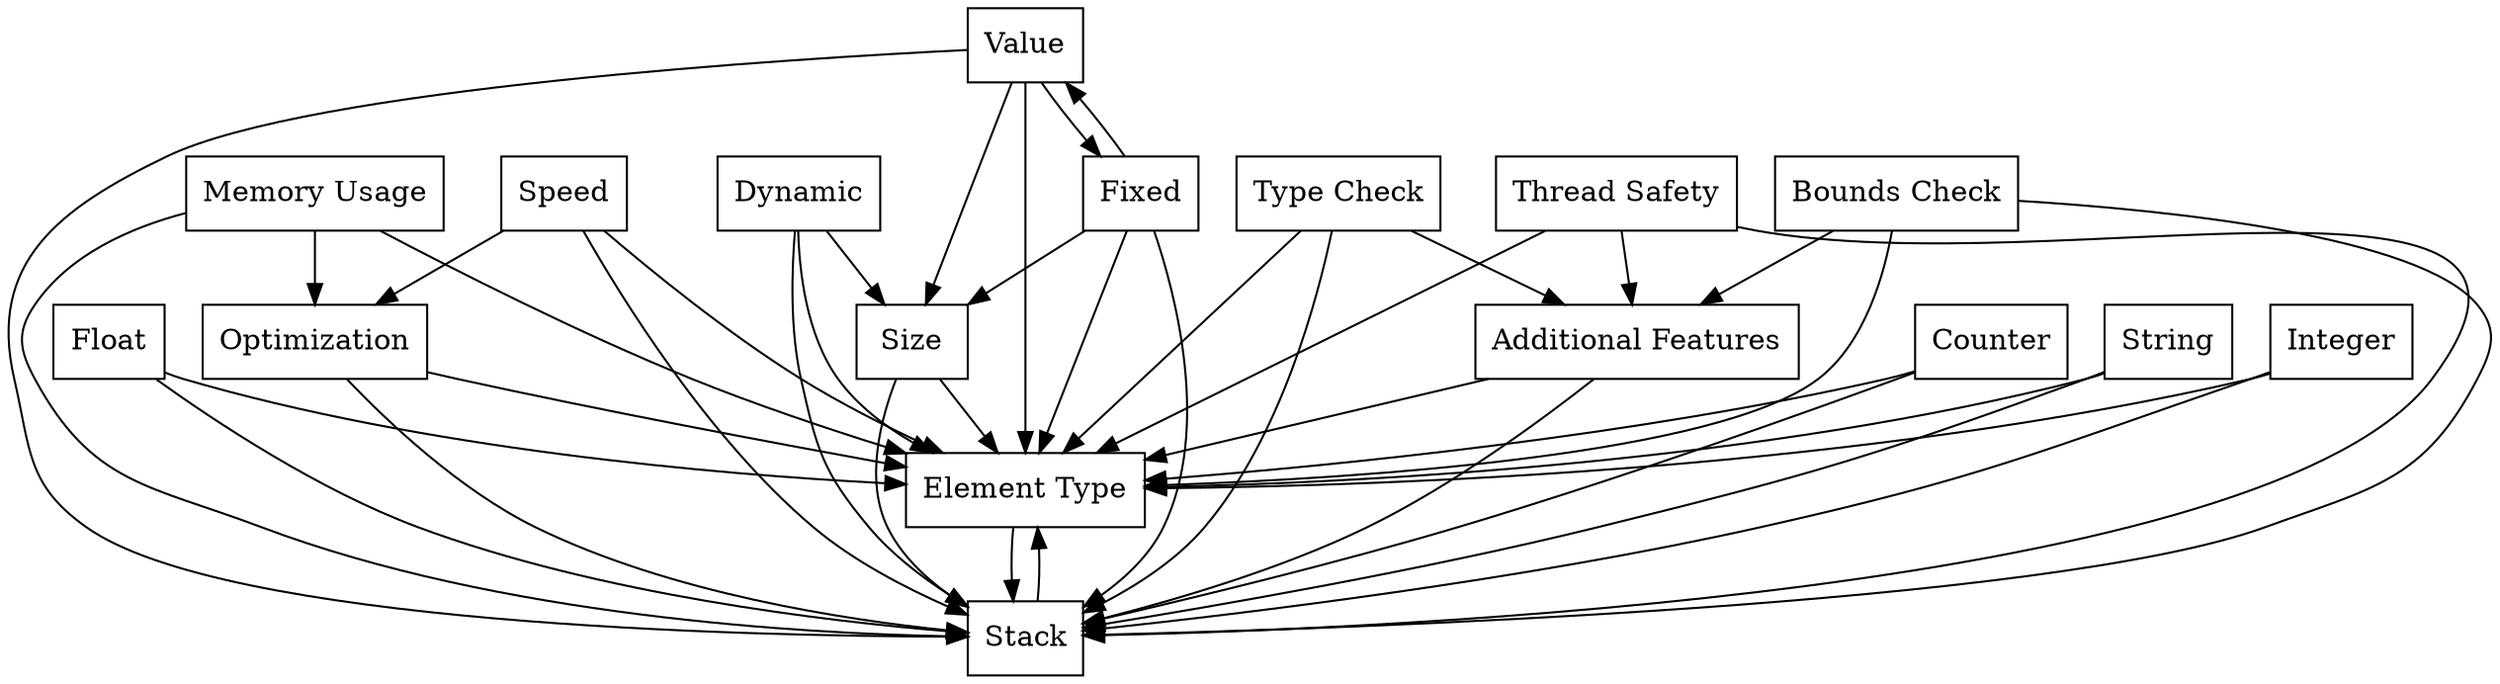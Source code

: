 digraph{
graph [rankdir=TB];
node [shape=box];
edge [arrowhead=normal];
0[label="Element Type",]
1[label="Float",]
2[label="Stack",]
3[label="Memory Usage",]
4[label="Value",]
5[label="Counter",]
6[label="Speed",]
7[label="Bounds Check",]
8[label="String",]
9[label="Dynamic",]
10[label="Type Check",]
11[label="Thread Safety",]
12[label="Integer",]
13[label="Optimization",]
14[label="Fixed",]
15[label="Additional Features",]
16[label="Size",]
0->2[label="",]
1->0[label="",]
1->2[label="",]
2->0[label="",]
3->0[label="",]
3->2[label="",]
3->13[label="",]
4->0[label="",]
4->2[label="",]
4->14[label="",]
4->16[label="",]
5->0[label="",]
5->2[label="",]
6->0[label="",]
6->2[label="",]
6->13[label="",]
7->0[label="",]
7->2[label="",]
7->15[label="",]
8->0[label="",]
8->2[label="",]
9->0[label="",]
9->2[label="",]
9->16[label="",]
10->0[label="",]
10->2[label="",]
10->15[label="",]
11->0[label="",]
11->2[label="",]
11->15[label="",]
12->0[label="",]
12->2[label="",]
13->0[label="",]
13->2[label="",]
14->0[label="",]
14->2[label="",]
14->4[label="",]
14->16[label="",]
15->0[label="",]
15->2[label="",]
16->0[label="",]
16->2[label="",]
}
